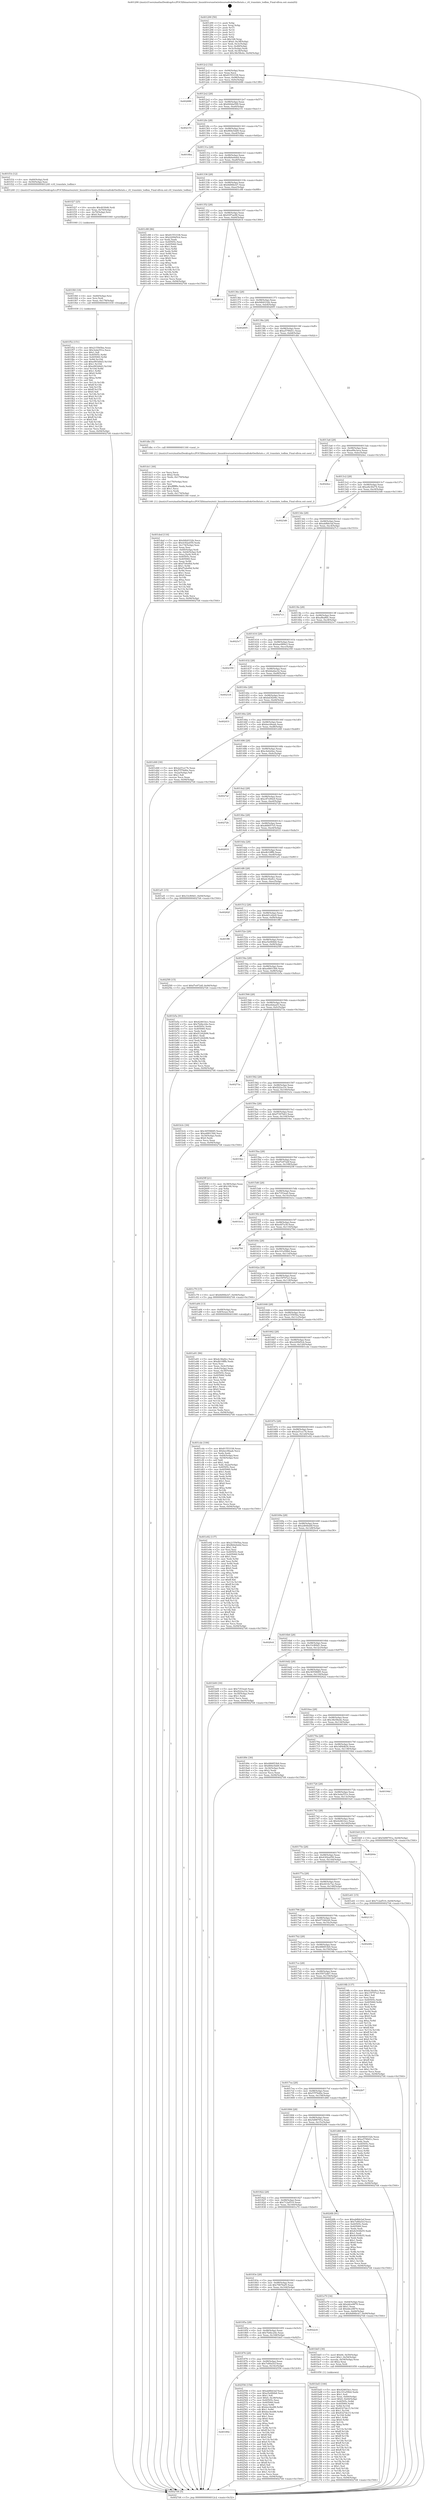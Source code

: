 digraph "0x401290" {
  label = "0x401290 (/mnt/c/Users/mathe/Desktop/tcc/POCII/binaries/extr_linuxdriversnetwirelessrealtekrtlwifistats.c_rtl_translate_todbm_Final-ollvm.out::main(0))"
  labelloc = "t"
  node[shape=record]

  Entry [label="",width=0.3,height=0.3,shape=circle,fillcolor=black,style=filled]
  "0x4012c2" [label="{
     0x4012c2 [32]\l
     | [instrs]\l
     &nbsp;&nbsp;0x4012c2 \<+6\>: mov -0x94(%rbp),%eax\l
     &nbsp;&nbsp;0x4012c8 \<+2\>: mov %eax,%ecx\l
     &nbsp;&nbsp;0x4012ca \<+6\>: sub $0x81553338,%ecx\l
     &nbsp;&nbsp;0x4012d0 \<+6\>: mov %eax,-0x98(%rbp)\l
     &nbsp;&nbsp;0x4012d6 \<+6\>: mov %ecx,-0x9c(%rbp)\l
     &nbsp;&nbsp;0x4012dc \<+6\>: je 0000000000402686 \<main+0x13f6\>\l
  }"]
  "0x402686" [label="{
     0x402686\l
  }", style=dashed]
  "0x4012e2" [label="{
     0x4012e2 [28]\l
     | [instrs]\l
     &nbsp;&nbsp;0x4012e2 \<+5\>: jmp 00000000004012e7 \<main+0x57\>\l
     &nbsp;&nbsp;0x4012e7 \<+6\>: mov -0x98(%rbp),%eax\l
     &nbsp;&nbsp;0x4012ed \<+5\>: sub $0x844da599,%eax\l
     &nbsp;&nbsp;0x4012f2 \<+6\>: mov %eax,-0xa0(%rbp)\l
     &nbsp;&nbsp;0x4012f8 \<+6\>: je 0000000000402151 \<main+0xec1\>\l
  }"]
  Exit [label="",width=0.3,height=0.3,shape=circle,fillcolor=black,style=filled,peripheries=2]
  "0x402151" [label="{
     0x402151\l
  }", style=dashed]
  "0x4012fe" [label="{
     0x4012fe [28]\l
     | [instrs]\l
     &nbsp;&nbsp;0x4012fe \<+5\>: jmp 0000000000401303 \<main+0x73\>\l
     &nbsp;&nbsp;0x401303 \<+6\>: mov -0x98(%rbp),%eax\l
     &nbsp;&nbsp;0x401309 \<+5\>: sub $0x884e5dd9,%eax\l
     &nbsp;&nbsp;0x40130e \<+6\>: mov %eax,-0xa4(%rbp)\l
     &nbsp;&nbsp;0x401314 \<+6\>: je 00000000004018ba \<main+0x62a\>\l
  }"]
  "0x401892" [label="{
     0x401892\l
  }", style=dashed]
  "0x4018ba" [label="{
     0x4018ba\l
  }", style=dashed]
  "0x40131a" [label="{
     0x40131a [28]\l
     | [instrs]\l
     &nbsp;&nbsp;0x40131a \<+5\>: jmp 000000000040131f \<main+0x8f\>\l
     &nbsp;&nbsp;0x40131f \<+6\>: mov -0x98(%rbp),%eax\l
     &nbsp;&nbsp;0x401325 \<+5\>: sub $0x8b0e0e6d,%eax\l
     &nbsp;&nbsp;0x40132a \<+6\>: mov %eax,-0xa8(%rbp)\l
     &nbsp;&nbsp;0x401330 \<+6\>: je 0000000000401f1b \<main+0xc8b\>\l
  }"]
  "0x402556" [label="{
     0x402556 [154]\l
     | [instrs]\l
     &nbsp;&nbsp;0x402556 \<+5\>: mov $0xab8bb3af,%eax\l
     &nbsp;&nbsp;0x40255b \<+5\>: mov $0xe5e084b6,%ecx\l
     &nbsp;&nbsp;0x402560 \<+2\>: mov $0x1,%dl\l
     &nbsp;&nbsp;0x402562 \<+7\>: movl $0x0,-0x38(%rbp)\l
     &nbsp;&nbsp;0x402569 \<+7\>: mov 0x40505c,%esi\l
     &nbsp;&nbsp;0x402570 \<+7\>: mov 0x405060,%edi\l
     &nbsp;&nbsp;0x402577 \<+3\>: mov %esi,%r8d\l
     &nbsp;&nbsp;0x40257a \<+7\>: sub $0xbec4ee88,%r8d\l
     &nbsp;&nbsp;0x402581 \<+4\>: sub $0x1,%r8d\l
     &nbsp;&nbsp;0x402585 \<+7\>: add $0xbec4ee88,%r8d\l
     &nbsp;&nbsp;0x40258c \<+4\>: imul %r8d,%esi\l
     &nbsp;&nbsp;0x402590 \<+3\>: and $0x1,%esi\l
     &nbsp;&nbsp;0x402593 \<+3\>: cmp $0x0,%esi\l
     &nbsp;&nbsp;0x402596 \<+4\>: sete %r9b\l
     &nbsp;&nbsp;0x40259a \<+3\>: cmp $0xa,%edi\l
     &nbsp;&nbsp;0x40259d \<+4\>: setl %r10b\l
     &nbsp;&nbsp;0x4025a1 \<+3\>: mov %r9b,%r11b\l
     &nbsp;&nbsp;0x4025a4 \<+4\>: xor $0xff,%r11b\l
     &nbsp;&nbsp;0x4025a8 \<+3\>: mov %r10b,%bl\l
     &nbsp;&nbsp;0x4025ab \<+3\>: xor $0xff,%bl\l
     &nbsp;&nbsp;0x4025ae \<+3\>: xor $0x0,%dl\l
     &nbsp;&nbsp;0x4025b1 \<+3\>: mov %r11b,%r14b\l
     &nbsp;&nbsp;0x4025b4 \<+4\>: and $0x0,%r14b\l
     &nbsp;&nbsp;0x4025b8 \<+3\>: and %dl,%r9b\l
     &nbsp;&nbsp;0x4025bb \<+3\>: mov %bl,%r15b\l
     &nbsp;&nbsp;0x4025be \<+4\>: and $0x0,%r15b\l
     &nbsp;&nbsp;0x4025c2 \<+3\>: and %dl,%r10b\l
     &nbsp;&nbsp;0x4025c5 \<+3\>: or %r9b,%r14b\l
     &nbsp;&nbsp;0x4025c8 \<+3\>: or %r10b,%r15b\l
     &nbsp;&nbsp;0x4025cb \<+3\>: xor %r15b,%r14b\l
     &nbsp;&nbsp;0x4025ce \<+3\>: or %bl,%r11b\l
     &nbsp;&nbsp;0x4025d1 \<+4\>: xor $0xff,%r11b\l
     &nbsp;&nbsp;0x4025d5 \<+3\>: or $0x0,%dl\l
     &nbsp;&nbsp;0x4025d8 \<+3\>: and %dl,%r11b\l
     &nbsp;&nbsp;0x4025db \<+3\>: or %r11b,%r14b\l
     &nbsp;&nbsp;0x4025de \<+4\>: test $0x1,%r14b\l
     &nbsp;&nbsp;0x4025e2 \<+3\>: cmovne %ecx,%eax\l
     &nbsp;&nbsp;0x4025e5 \<+6\>: mov %eax,-0x94(%rbp)\l
     &nbsp;&nbsp;0x4025eb \<+5\>: jmp 00000000004027d4 \<main+0x1544\>\l
  }"]
  "0x401f1b" [label="{
     0x401f1b [12]\l
     | [instrs]\l
     &nbsp;&nbsp;0x401f1b \<+4\>: mov -0x60(%rbp),%rdi\l
     &nbsp;&nbsp;0x401f1f \<+3\>: mov -0x50(%rbp),%esi\l
     &nbsp;&nbsp;0x401f22 \<+5\>: call 0000000000401240 \<rtl_translate_todbm\>\l
     | [calls]\l
     &nbsp;&nbsp;0x401240 \{1\} (/mnt/c/Users/mathe/Desktop/tcc/POCII/binaries/extr_linuxdriversnetwirelessrealtekrtlwifistats.c_rtl_translate_todbm_Final-ollvm.out::rtl_translate_todbm)\l
  }"]
  "0x401336" [label="{
     0x401336 [28]\l
     | [instrs]\l
     &nbsp;&nbsp;0x401336 \<+5\>: jmp 000000000040133b \<main+0xab\>\l
     &nbsp;&nbsp;0x40133b \<+6\>: mov -0x98(%rbp),%eax\l
     &nbsp;&nbsp;0x401341 \<+5\>: sub $0x8d06bcb7,%eax\l
     &nbsp;&nbsp;0x401346 \<+6\>: mov %eax,-0xac(%rbp)\l
     &nbsp;&nbsp;0x40134c \<+6\>: je 0000000000401c88 \<main+0x9f8\>\l
  }"]
  "0x401f52" [label="{
     0x401f52 [151]\l
     | [instrs]\l
     &nbsp;&nbsp;0x401f52 \<+5\>: mov $0x215565ba,%eax\l
     &nbsp;&nbsp;0x401f57 \<+5\>: mov $0x3eda551e,%ecx\l
     &nbsp;&nbsp;0x401f5c \<+2\>: mov $0x1,%dl\l
     &nbsp;&nbsp;0x401f5e \<+8\>: mov 0x40505c,%r8d\l
     &nbsp;&nbsp;0x401f66 \<+8\>: mov 0x405060,%r9d\l
     &nbsp;&nbsp;0x401f6e \<+3\>: mov %r8d,%r10d\l
     &nbsp;&nbsp;0x401f71 \<+7\>: add $0xe993d4d3,%r10d\l
     &nbsp;&nbsp;0x401f78 \<+4\>: sub $0x1,%r10d\l
     &nbsp;&nbsp;0x401f7c \<+7\>: sub $0xe993d4d3,%r10d\l
     &nbsp;&nbsp;0x401f83 \<+4\>: imul %r10d,%r8d\l
     &nbsp;&nbsp;0x401f87 \<+4\>: and $0x1,%r8d\l
     &nbsp;&nbsp;0x401f8b \<+4\>: cmp $0x0,%r8d\l
     &nbsp;&nbsp;0x401f8f \<+4\>: sete %r11b\l
     &nbsp;&nbsp;0x401f93 \<+4\>: cmp $0xa,%r9d\l
     &nbsp;&nbsp;0x401f97 \<+3\>: setl %bl\l
     &nbsp;&nbsp;0x401f9a \<+3\>: mov %r11b,%r14b\l
     &nbsp;&nbsp;0x401f9d \<+4\>: xor $0xff,%r14b\l
     &nbsp;&nbsp;0x401fa1 \<+3\>: mov %bl,%r15b\l
     &nbsp;&nbsp;0x401fa4 \<+4\>: xor $0xff,%r15b\l
     &nbsp;&nbsp;0x401fa8 \<+3\>: xor $0x0,%dl\l
     &nbsp;&nbsp;0x401fab \<+3\>: mov %r14b,%r12b\l
     &nbsp;&nbsp;0x401fae \<+4\>: and $0x0,%r12b\l
     &nbsp;&nbsp;0x401fb2 \<+3\>: and %dl,%r11b\l
     &nbsp;&nbsp;0x401fb5 \<+3\>: mov %r15b,%r13b\l
     &nbsp;&nbsp;0x401fb8 \<+4\>: and $0x0,%r13b\l
     &nbsp;&nbsp;0x401fbc \<+2\>: and %dl,%bl\l
     &nbsp;&nbsp;0x401fbe \<+3\>: or %r11b,%r12b\l
     &nbsp;&nbsp;0x401fc1 \<+3\>: or %bl,%r13b\l
     &nbsp;&nbsp;0x401fc4 \<+3\>: xor %r13b,%r12b\l
     &nbsp;&nbsp;0x401fc7 \<+3\>: or %r15b,%r14b\l
     &nbsp;&nbsp;0x401fca \<+4\>: xor $0xff,%r14b\l
     &nbsp;&nbsp;0x401fce \<+3\>: or $0x0,%dl\l
     &nbsp;&nbsp;0x401fd1 \<+3\>: and %dl,%r14b\l
     &nbsp;&nbsp;0x401fd4 \<+3\>: or %r14b,%r12b\l
     &nbsp;&nbsp;0x401fd7 \<+4\>: test $0x1,%r12b\l
     &nbsp;&nbsp;0x401fdb \<+3\>: cmovne %ecx,%eax\l
     &nbsp;&nbsp;0x401fde \<+6\>: mov %eax,-0x94(%rbp)\l
     &nbsp;&nbsp;0x401fe4 \<+5\>: jmp 00000000004027d4 \<main+0x1544\>\l
  }"]
  "0x401c88" [label="{
     0x401c88 [86]\l
     | [instrs]\l
     &nbsp;&nbsp;0x401c88 \<+5\>: mov $0x81553338,%eax\l
     &nbsp;&nbsp;0x401c8d \<+5\>: mov $0x2209d5cb,%ecx\l
     &nbsp;&nbsp;0x401c92 \<+2\>: xor %edx,%edx\l
     &nbsp;&nbsp;0x401c94 \<+7\>: mov 0x40505c,%esi\l
     &nbsp;&nbsp;0x401c9b \<+7\>: mov 0x405060,%edi\l
     &nbsp;&nbsp;0x401ca2 \<+3\>: sub $0x1,%edx\l
     &nbsp;&nbsp;0x401ca5 \<+3\>: mov %esi,%r8d\l
     &nbsp;&nbsp;0x401ca8 \<+3\>: add %edx,%r8d\l
     &nbsp;&nbsp;0x401cab \<+4\>: imul %r8d,%esi\l
     &nbsp;&nbsp;0x401caf \<+3\>: and $0x1,%esi\l
     &nbsp;&nbsp;0x401cb2 \<+3\>: cmp $0x0,%esi\l
     &nbsp;&nbsp;0x401cb5 \<+4\>: sete %r9b\l
     &nbsp;&nbsp;0x401cb9 \<+3\>: cmp $0xa,%edi\l
     &nbsp;&nbsp;0x401cbc \<+4\>: setl %r10b\l
     &nbsp;&nbsp;0x401cc0 \<+3\>: mov %r9b,%r11b\l
     &nbsp;&nbsp;0x401cc3 \<+3\>: and %r10b,%r11b\l
     &nbsp;&nbsp;0x401cc6 \<+3\>: xor %r10b,%r9b\l
     &nbsp;&nbsp;0x401cc9 \<+3\>: or %r9b,%r11b\l
     &nbsp;&nbsp;0x401ccc \<+4\>: test $0x1,%r11b\l
     &nbsp;&nbsp;0x401cd0 \<+3\>: cmovne %ecx,%eax\l
     &nbsp;&nbsp;0x401cd3 \<+6\>: mov %eax,-0x94(%rbp)\l
     &nbsp;&nbsp;0x401cd9 \<+5\>: jmp 00000000004027d4 \<main+0x1544\>\l
  }"]
  "0x401352" [label="{
     0x401352 [28]\l
     | [instrs]\l
     &nbsp;&nbsp;0x401352 \<+5\>: jmp 0000000000401357 \<main+0xc7\>\l
     &nbsp;&nbsp;0x401357 \<+6\>: mov -0x98(%rbp),%eax\l
     &nbsp;&nbsp;0x40135d \<+5\>: sub $0x93f7ae98,%eax\l
     &nbsp;&nbsp;0x401362 \<+6\>: mov %eax,-0xb0(%rbp)\l
     &nbsp;&nbsp;0x401368 \<+6\>: je 0000000000402614 \<main+0x1384\>\l
  }"]
  "0x401f40" [label="{
     0x401f40 [18]\l
     | [instrs]\l
     &nbsp;&nbsp;0x401f40 \<+4\>: mov -0x60(%rbp),%rsi\l
     &nbsp;&nbsp;0x401f44 \<+3\>: mov %rsi,%rdi\l
     &nbsp;&nbsp;0x401f47 \<+6\>: mov %eax,-0x178(%rbp)\l
     &nbsp;&nbsp;0x401f4d \<+5\>: call 0000000000401030 \<free@plt\>\l
     | [calls]\l
     &nbsp;&nbsp;0x401030 \{1\} (unknown)\l
  }"]
  "0x402614" [label="{
     0x402614\l
  }", style=dashed]
  "0x40136e" [label="{
     0x40136e [28]\l
     | [instrs]\l
     &nbsp;&nbsp;0x40136e \<+5\>: jmp 0000000000401373 \<main+0xe3\>\l
     &nbsp;&nbsp;0x401373 \<+6\>: mov -0x98(%rbp),%eax\l
     &nbsp;&nbsp;0x401379 \<+5\>: sub $0x94b9332b,%eax\l
     &nbsp;&nbsp;0x40137e \<+6\>: mov %eax,-0xb4(%rbp)\l
     &nbsp;&nbsp;0x401384 \<+6\>: je 0000000000402695 \<main+0x1405\>\l
  }"]
  "0x401f27" [label="{
     0x401f27 [25]\l
     | [instrs]\l
     &nbsp;&nbsp;0x401f27 \<+10\>: movabs $0x4030d6,%rdi\l
     &nbsp;&nbsp;0x401f31 \<+4\>: mov %rax,-0x70(%rbp)\l
     &nbsp;&nbsp;0x401f35 \<+4\>: mov -0x70(%rbp),%rsi\l
     &nbsp;&nbsp;0x401f39 \<+2\>: mov $0x0,%al\l
     &nbsp;&nbsp;0x401f3b \<+5\>: call 0000000000401040 \<printf@plt\>\l
     | [calls]\l
     &nbsp;&nbsp;0x401040 \{1\} (unknown)\l
  }"]
  "0x402695" [label="{
     0x402695\l
  }", style=dashed]
  "0x40138a" [label="{
     0x40138a [28]\l
     | [instrs]\l
     &nbsp;&nbsp;0x40138a \<+5\>: jmp 000000000040138f \<main+0xff\>\l
     &nbsp;&nbsp;0x40138f \<+6\>: mov -0x98(%rbp),%eax\l
     &nbsp;&nbsp;0x401395 \<+5\>: sub $0xa5790d1c,%eax\l
     &nbsp;&nbsp;0x40139a \<+6\>: mov %eax,-0xb8(%rbp)\l
     &nbsp;&nbsp;0x4013a0 \<+6\>: je 0000000000401dbc \<main+0xb2c\>\l
  }"]
  "0x401ded" [label="{
     0x401ded [116]\l
     | [instrs]\l
     &nbsp;&nbsp;0x401ded \<+5\>: mov $0x94b9332b,%ecx\l
     &nbsp;&nbsp;0x401df2 \<+5\>: mov $0x4302a059,%edx\l
     &nbsp;&nbsp;0x401df7 \<+6\>: mov -0x174(%rbp),%esi\l
     &nbsp;&nbsp;0x401dfd \<+3\>: imul %eax,%esi\l
     &nbsp;&nbsp;0x401e00 \<+4\>: mov -0x60(%rbp),%rdi\l
     &nbsp;&nbsp;0x401e04 \<+4\>: movslq -0x64(%rbp),%r8\l
     &nbsp;&nbsp;0x401e08 \<+4\>: mov %esi,(%rdi,%r8,4)\l
     &nbsp;&nbsp;0x401e0c \<+7\>: mov 0x40505c,%eax\l
     &nbsp;&nbsp;0x401e13 \<+7\>: mov 0x405060,%esi\l
     &nbsp;&nbsp;0x401e1a \<+3\>: mov %eax,%r9d\l
     &nbsp;&nbsp;0x401e1d \<+7\>: add $0xf7e6ef0d,%r9d\l
     &nbsp;&nbsp;0x401e24 \<+4\>: sub $0x1,%r9d\l
     &nbsp;&nbsp;0x401e28 \<+7\>: sub $0xf7e6ef0d,%r9d\l
     &nbsp;&nbsp;0x401e2f \<+4\>: imul %r9d,%eax\l
     &nbsp;&nbsp;0x401e33 \<+3\>: and $0x1,%eax\l
     &nbsp;&nbsp;0x401e36 \<+3\>: cmp $0x0,%eax\l
     &nbsp;&nbsp;0x401e39 \<+4\>: sete %r10b\l
     &nbsp;&nbsp;0x401e3d \<+3\>: cmp $0xa,%esi\l
     &nbsp;&nbsp;0x401e40 \<+4\>: setl %r11b\l
     &nbsp;&nbsp;0x401e44 \<+3\>: mov %r10b,%bl\l
     &nbsp;&nbsp;0x401e47 \<+3\>: and %r11b,%bl\l
     &nbsp;&nbsp;0x401e4a \<+3\>: xor %r11b,%r10b\l
     &nbsp;&nbsp;0x401e4d \<+3\>: or %r10b,%bl\l
     &nbsp;&nbsp;0x401e50 \<+3\>: test $0x1,%bl\l
     &nbsp;&nbsp;0x401e53 \<+3\>: cmovne %edx,%ecx\l
     &nbsp;&nbsp;0x401e56 \<+6\>: mov %ecx,-0x94(%rbp)\l
     &nbsp;&nbsp;0x401e5c \<+5\>: jmp 00000000004027d4 \<main+0x1544\>\l
  }"]
  "0x401dbc" [label="{
     0x401dbc [5]\l
     | [instrs]\l
     &nbsp;&nbsp;0x401dbc \<+5\>: call 0000000000401160 \<next_i\>\l
     | [calls]\l
     &nbsp;&nbsp;0x401160 \{1\} (/mnt/c/Users/mathe/Desktop/tcc/POCII/binaries/extr_linuxdriversnetwirelessrealtekrtlwifistats.c_rtl_translate_todbm_Final-ollvm.out::next_i)\l
  }"]
  "0x4013a6" [label="{
     0x4013a6 [28]\l
     | [instrs]\l
     &nbsp;&nbsp;0x4013a6 \<+5\>: jmp 00000000004013ab \<main+0x11b\>\l
     &nbsp;&nbsp;0x4013ab \<+6\>: mov -0x98(%rbp),%eax\l
     &nbsp;&nbsp;0x4013b1 \<+5\>: sub $0xa99e3eca,%eax\l
     &nbsp;&nbsp;0x4013b6 \<+6\>: mov %eax,-0xbc(%rbp)\l
     &nbsp;&nbsp;0x4013bc \<+6\>: je 00000000004024ec \<main+0x125c\>\l
  }"]
  "0x401dc1" [label="{
     0x401dc1 [44]\l
     | [instrs]\l
     &nbsp;&nbsp;0x401dc1 \<+2\>: xor %ecx,%ecx\l
     &nbsp;&nbsp;0x401dc3 \<+5\>: mov $0x2,%edx\l
     &nbsp;&nbsp;0x401dc8 \<+6\>: mov %edx,-0x170(%rbp)\l
     &nbsp;&nbsp;0x401dce \<+1\>: cltd\l
     &nbsp;&nbsp;0x401dcf \<+6\>: mov -0x170(%rbp),%esi\l
     &nbsp;&nbsp;0x401dd5 \<+2\>: idiv %esi\l
     &nbsp;&nbsp;0x401dd7 \<+6\>: imul $0xfffffffe,%edx,%edx\l
     &nbsp;&nbsp;0x401ddd \<+3\>: sub $0x1,%ecx\l
     &nbsp;&nbsp;0x401de0 \<+2\>: sub %ecx,%edx\l
     &nbsp;&nbsp;0x401de2 \<+6\>: mov %edx,-0x174(%rbp)\l
     &nbsp;&nbsp;0x401de8 \<+5\>: call 0000000000401160 \<next_i\>\l
     | [calls]\l
     &nbsp;&nbsp;0x401160 \{1\} (/mnt/c/Users/mathe/Desktop/tcc/POCII/binaries/extr_linuxdriversnetwirelessrealtekrtlwifistats.c_rtl_translate_todbm_Final-ollvm.out::next_i)\l
  }"]
  "0x4024ec" [label="{
     0x4024ec\l
  }", style=dashed]
  "0x4013c2" [label="{
     0x4013c2 [28]\l
     | [instrs]\l
     &nbsp;&nbsp;0x4013c2 \<+5\>: jmp 00000000004013c7 \<main+0x137\>\l
     &nbsp;&nbsp;0x4013c7 \<+6\>: mov -0x98(%rbp),%eax\l
     &nbsp;&nbsp;0x4013cd \<+5\>: sub $0xa9e36274,%eax\l
     &nbsp;&nbsp;0x4013d2 \<+6\>: mov %eax,-0xc0(%rbp)\l
     &nbsp;&nbsp;0x4013d8 \<+6\>: je 00000000004023d6 \<main+0x1146\>\l
  }"]
  "0x401bd3" [label="{
     0x401bd3 [166]\l
     | [instrs]\l
     &nbsp;&nbsp;0x401bd3 \<+5\>: mov $0x42461bcc,%ecx\l
     &nbsp;&nbsp;0x401bd8 \<+5\>: mov $0x101a59b4,%edx\l
     &nbsp;&nbsp;0x401bdd \<+3\>: mov $0x1,%sil\l
     &nbsp;&nbsp;0x401be0 \<+4\>: mov %rax,-0x60(%rbp)\l
     &nbsp;&nbsp;0x401be4 \<+7\>: movl $0x0,-0x64(%rbp)\l
     &nbsp;&nbsp;0x401beb \<+8\>: mov 0x40505c,%r8d\l
     &nbsp;&nbsp;0x401bf3 \<+8\>: mov 0x405060,%r9d\l
     &nbsp;&nbsp;0x401bfb \<+3\>: mov %r8d,%r10d\l
     &nbsp;&nbsp;0x401bfe \<+7\>: add $0x8327de15,%r10d\l
     &nbsp;&nbsp;0x401c05 \<+4\>: sub $0x1,%r10d\l
     &nbsp;&nbsp;0x401c09 \<+7\>: sub $0x8327de15,%r10d\l
     &nbsp;&nbsp;0x401c10 \<+4\>: imul %r10d,%r8d\l
     &nbsp;&nbsp;0x401c14 \<+4\>: and $0x1,%r8d\l
     &nbsp;&nbsp;0x401c18 \<+4\>: cmp $0x0,%r8d\l
     &nbsp;&nbsp;0x401c1c \<+4\>: sete %r11b\l
     &nbsp;&nbsp;0x401c20 \<+4\>: cmp $0xa,%r9d\l
     &nbsp;&nbsp;0x401c24 \<+3\>: setl %bl\l
     &nbsp;&nbsp;0x401c27 \<+3\>: mov %r11b,%r14b\l
     &nbsp;&nbsp;0x401c2a \<+4\>: xor $0xff,%r14b\l
     &nbsp;&nbsp;0x401c2e \<+3\>: mov %bl,%r15b\l
     &nbsp;&nbsp;0x401c31 \<+4\>: xor $0xff,%r15b\l
     &nbsp;&nbsp;0x401c35 \<+4\>: xor $0x1,%sil\l
     &nbsp;&nbsp;0x401c39 \<+3\>: mov %r14b,%r12b\l
     &nbsp;&nbsp;0x401c3c \<+4\>: and $0xff,%r12b\l
     &nbsp;&nbsp;0x401c40 \<+3\>: and %sil,%r11b\l
     &nbsp;&nbsp;0x401c43 \<+3\>: mov %r15b,%r13b\l
     &nbsp;&nbsp;0x401c46 \<+4\>: and $0xff,%r13b\l
     &nbsp;&nbsp;0x401c4a \<+3\>: and %sil,%bl\l
     &nbsp;&nbsp;0x401c4d \<+3\>: or %r11b,%r12b\l
     &nbsp;&nbsp;0x401c50 \<+3\>: or %bl,%r13b\l
     &nbsp;&nbsp;0x401c53 \<+3\>: xor %r13b,%r12b\l
     &nbsp;&nbsp;0x401c56 \<+3\>: or %r15b,%r14b\l
     &nbsp;&nbsp;0x401c59 \<+4\>: xor $0xff,%r14b\l
     &nbsp;&nbsp;0x401c5d \<+4\>: or $0x1,%sil\l
     &nbsp;&nbsp;0x401c61 \<+3\>: and %sil,%r14b\l
     &nbsp;&nbsp;0x401c64 \<+3\>: or %r14b,%r12b\l
     &nbsp;&nbsp;0x401c67 \<+4\>: test $0x1,%r12b\l
     &nbsp;&nbsp;0x401c6b \<+3\>: cmovne %edx,%ecx\l
     &nbsp;&nbsp;0x401c6e \<+6\>: mov %ecx,-0x94(%rbp)\l
     &nbsp;&nbsp;0x401c74 \<+5\>: jmp 00000000004027d4 \<main+0x1544\>\l
  }"]
  "0x4023d6" [label="{
     0x4023d6\l
  }", style=dashed]
  "0x4013de" [label="{
     0x4013de [28]\l
     | [instrs]\l
     &nbsp;&nbsp;0x4013de \<+5\>: jmp 00000000004013e3 \<main+0x153\>\l
     &nbsp;&nbsp;0x4013e3 \<+6\>: mov -0x98(%rbp),%eax\l
     &nbsp;&nbsp;0x4013e9 \<+5\>: sub $0xab8bb3af,%eax\l
     &nbsp;&nbsp;0x4013ee \<+6\>: mov %eax,-0xc4(%rbp)\l
     &nbsp;&nbsp;0x4013f4 \<+6\>: je 00000000004027c3 \<main+0x1533\>\l
  }"]
  "0x401876" [label="{
     0x401876 [28]\l
     | [instrs]\l
     &nbsp;&nbsp;0x401876 \<+5\>: jmp 000000000040187b \<main+0x5eb\>\l
     &nbsp;&nbsp;0x40187b \<+6\>: mov -0x98(%rbp),%eax\l
     &nbsp;&nbsp;0x401881 \<+5\>: sub $0x7e80a5cf,%eax\l
     &nbsp;&nbsp;0x401886 \<+6\>: mov %eax,-0x16c(%rbp)\l
     &nbsp;&nbsp;0x40188c \<+6\>: je 0000000000402556 \<main+0x12c6\>\l
  }"]
  "0x4027c3" [label="{
     0x4027c3\l
  }", style=dashed]
  "0x4013fa" [label="{
     0x4013fa [28]\l
     | [instrs]\l
     &nbsp;&nbsp;0x4013fa \<+5\>: jmp 00000000004013ff \<main+0x16f\>\l
     &nbsp;&nbsp;0x4013ff \<+6\>: mov -0x98(%rbp),%eax\l
     &nbsp;&nbsp;0x401405 \<+5\>: sub $0xaf6af6fc,%eax\l
     &nbsp;&nbsp;0x40140a \<+6\>: mov %eax,-0xc8(%rbp)\l
     &nbsp;&nbsp;0x401410 \<+6\>: je 00000000004023c7 \<main+0x1137\>\l
  }"]
  "0x401bb5" [label="{
     0x401bb5 [30]\l
     | [instrs]\l
     &nbsp;&nbsp;0x401bb5 \<+7\>: movl $0x64,-0x50(%rbp)\l
     &nbsp;&nbsp;0x401bbc \<+7\>: movl $0x1,-0x54(%rbp)\l
     &nbsp;&nbsp;0x401bc3 \<+4\>: movslq -0x54(%rbp),%rax\l
     &nbsp;&nbsp;0x401bc7 \<+4\>: shl $0x2,%rax\l
     &nbsp;&nbsp;0x401bcb \<+3\>: mov %rax,%rdi\l
     &nbsp;&nbsp;0x401bce \<+5\>: call 0000000000401050 \<malloc@plt\>\l
     | [calls]\l
     &nbsp;&nbsp;0x401050 \{1\} (unknown)\l
  }"]
  "0x4023c7" [label="{
     0x4023c7\l
  }", style=dashed]
  "0x401416" [label="{
     0x401416 [28]\l
     | [instrs]\l
     &nbsp;&nbsp;0x401416 \<+5\>: jmp 000000000040141b \<main+0x18b\>\l
     &nbsp;&nbsp;0x40141b \<+6\>: mov -0x98(%rbp),%eax\l
     &nbsp;&nbsp;0x401421 \<+5\>: sub $0xbae989e3,%eax\l
     &nbsp;&nbsp;0x401426 \<+6\>: mov %eax,-0xcc(%rbp)\l
     &nbsp;&nbsp;0x40142c \<+6\>: je 0000000000402359 \<main+0x10c9\>\l
  }"]
  "0x40185a" [label="{
     0x40185a [28]\l
     | [instrs]\l
     &nbsp;&nbsp;0x40185a \<+5\>: jmp 000000000040185f \<main+0x5cf\>\l
     &nbsp;&nbsp;0x40185f \<+6\>: mov -0x98(%rbp),%eax\l
     &nbsp;&nbsp;0x401865 \<+5\>: sub $0x7b4bc24e,%eax\l
     &nbsp;&nbsp;0x40186a \<+6\>: mov %eax,-0x168(%rbp)\l
     &nbsp;&nbsp;0x401870 \<+6\>: je 0000000000401bb5 \<main+0x925\>\l
  }"]
  "0x402359" [label="{
     0x402359\l
  }", style=dashed]
  "0x401432" [label="{
     0x401432 [28]\l
     | [instrs]\l
     &nbsp;&nbsp;0x401432 \<+5\>: jmp 0000000000401437 \<main+0x1a7\>\l
     &nbsp;&nbsp;0x401437 \<+6\>: mov -0x98(%rbp),%eax\l
     &nbsp;&nbsp;0x40143d \<+5\>: sub $0xbbafae32,%eax\l
     &nbsp;&nbsp;0x401442 \<+6\>: mov %eax,-0xd0(%rbp)\l
     &nbsp;&nbsp;0x401448 \<+6\>: je 00000000004021e4 \<main+0xf54\>\l
  }"]
  "0x4022c6" [label="{
     0x4022c6\l
  }", style=dashed]
  "0x4021e4" [label="{
     0x4021e4\l
  }", style=dashed]
  "0x40144e" [label="{
     0x40144e [28]\l
     | [instrs]\l
     &nbsp;&nbsp;0x40144e \<+5\>: jmp 0000000000401453 \<main+0x1c3\>\l
     &nbsp;&nbsp;0x401453 \<+6\>: mov -0x98(%rbp),%eax\l
     &nbsp;&nbsp;0x401459 \<+5\>: sub $0xbd3f294c,%eax\l
     &nbsp;&nbsp;0x40145e \<+6\>: mov %eax,-0xd4(%rbp)\l
     &nbsp;&nbsp;0x401464 \<+6\>: je 0000000000402431 \<main+0x11a1\>\l
  }"]
  "0x40183e" [label="{
     0x40183e [28]\l
     | [instrs]\l
     &nbsp;&nbsp;0x40183e \<+5\>: jmp 0000000000401843 \<main+0x5b3\>\l
     &nbsp;&nbsp;0x401843 \<+6\>: mov -0x98(%rbp),%eax\l
     &nbsp;&nbsp;0x401849 \<+5\>: sub $0x79676af5,%eax\l
     &nbsp;&nbsp;0x40184e \<+6\>: mov %eax,-0x164(%rbp)\l
     &nbsp;&nbsp;0x401854 \<+6\>: je 00000000004022c6 \<main+0x1036\>\l
  }"]
  "0x402431" [label="{
     0x402431\l
  }", style=dashed]
  "0x40146a" [label="{
     0x40146a [28]\l
     | [instrs]\l
     &nbsp;&nbsp;0x40146a \<+5\>: jmp 000000000040146f \<main+0x1df\>\l
     &nbsp;&nbsp;0x40146f \<+6\>: mov -0x98(%rbp),%eax\l
     &nbsp;&nbsp;0x401475 \<+5\>: sub $0xbec06aab,%eax\l
     &nbsp;&nbsp;0x40147a \<+6\>: mov %eax,-0xd8(%rbp)\l
     &nbsp;&nbsp;0x401480 \<+6\>: je 0000000000401d48 \<main+0xab8\>\l
  }"]
  "0x401e70" [label="{
     0x401e70 [34]\l
     | [instrs]\l
     &nbsp;&nbsp;0x401e70 \<+3\>: mov -0x64(%rbp),%eax\l
     &nbsp;&nbsp;0x401e73 \<+5\>: add $0xddce9870,%eax\l
     &nbsp;&nbsp;0x401e78 \<+3\>: add $0x1,%eax\l
     &nbsp;&nbsp;0x401e7b \<+5\>: sub $0xddce9870,%eax\l
     &nbsp;&nbsp;0x401e80 \<+3\>: mov %eax,-0x64(%rbp)\l
     &nbsp;&nbsp;0x401e83 \<+10\>: movl $0x8d06bcb7,-0x94(%rbp)\l
     &nbsp;&nbsp;0x401e8d \<+5\>: jmp 00000000004027d4 \<main+0x1544\>\l
  }"]
  "0x401d48" [label="{
     0x401d48 [30]\l
     | [instrs]\l
     &nbsp;&nbsp;0x401d48 \<+5\>: mov $0x2a51a17b,%eax\l
     &nbsp;&nbsp;0x401d4d \<+5\>: mov $0x57f76d0e,%ecx\l
     &nbsp;&nbsp;0x401d52 \<+3\>: mov -0x2a(%rbp),%dl\l
     &nbsp;&nbsp;0x401d55 \<+3\>: test $0x1,%dl\l
     &nbsp;&nbsp;0x401d58 \<+3\>: cmovne %ecx,%eax\l
     &nbsp;&nbsp;0x401d5b \<+6\>: mov %eax,-0x94(%rbp)\l
     &nbsp;&nbsp;0x401d61 \<+5\>: jmp 00000000004027d4 \<main+0x1544\>\l
  }"]
  "0x401486" [label="{
     0x401486 [28]\l
     | [instrs]\l
     &nbsp;&nbsp;0x401486 \<+5\>: jmp 000000000040148b \<main+0x1fb\>\l
     &nbsp;&nbsp;0x40148b \<+6\>: mov -0x98(%rbp),%eax\l
     &nbsp;&nbsp;0x401491 \<+5\>: sub $0xc4eb24ac,%eax\l
     &nbsp;&nbsp;0x401496 \<+6\>: mov %eax,-0xdc(%rbp)\l
     &nbsp;&nbsp;0x40149c \<+6\>: je 00000000004027af \<main+0x151f\>\l
  }"]
  "0x401822" [label="{
     0x401822 [28]\l
     | [instrs]\l
     &nbsp;&nbsp;0x401822 \<+5\>: jmp 0000000000401827 \<main+0x597\>\l
     &nbsp;&nbsp;0x401827 \<+6\>: mov -0x98(%rbp),%eax\l
     &nbsp;&nbsp;0x40182d \<+5\>: sub $0x712af510,%eax\l
     &nbsp;&nbsp;0x401832 \<+6\>: mov %eax,-0x160(%rbp)\l
     &nbsp;&nbsp;0x401838 \<+6\>: je 0000000000401e70 \<main+0xbe0\>\l
  }"]
  "0x4027af" [label="{
     0x4027af\l
  }", style=dashed]
  "0x4014a2" [label="{
     0x4014a2 [28]\l
     | [instrs]\l
     &nbsp;&nbsp;0x4014a2 \<+5\>: jmp 00000000004014a7 \<main+0x217\>\l
     &nbsp;&nbsp;0x4014a7 \<+6\>: mov -0x98(%rbp),%eax\l
     &nbsp;&nbsp;0x4014ad \<+5\>: sub $0xc87e90e9,%eax\l
     &nbsp;&nbsp;0x4014b2 \<+6\>: mov %eax,-0xe0(%rbp)\l
     &nbsp;&nbsp;0x4014b8 \<+6\>: je 000000000040272b \<main+0x149b\>\l
  }"]
  "0x4024fb" [label="{
     0x4024fb [91]\l
     | [instrs]\l
     &nbsp;&nbsp;0x4024fb \<+5\>: mov $0xab8bb3af,%eax\l
     &nbsp;&nbsp;0x402500 \<+5\>: mov $0x7e80a5cf,%ecx\l
     &nbsp;&nbsp;0x402505 \<+7\>: mov 0x40505c,%edx\l
     &nbsp;&nbsp;0x40250c \<+7\>: mov 0x405060,%esi\l
     &nbsp;&nbsp;0x402513 \<+2\>: mov %edx,%edi\l
     &nbsp;&nbsp;0x402515 \<+6\>: add $0x8c930b55,%edi\l
     &nbsp;&nbsp;0x40251b \<+3\>: sub $0x1,%edi\l
     &nbsp;&nbsp;0x40251e \<+6\>: sub $0x8c930b55,%edi\l
     &nbsp;&nbsp;0x402524 \<+3\>: imul %edi,%edx\l
     &nbsp;&nbsp;0x402527 \<+3\>: and $0x1,%edx\l
     &nbsp;&nbsp;0x40252a \<+3\>: cmp $0x0,%edx\l
     &nbsp;&nbsp;0x40252d \<+4\>: sete %r8b\l
     &nbsp;&nbsp;0x402531 \<+3\>: cmp $0xa,%esi\l
     &nbsp;&nbsp;0x402534 \<+4\>: setl %r9b\l
     &nbsp;&nbsp;0x402538 \<+3\>: mov %r8b,%r10b\l
     &nbsp;&nbsp;0x40253b \<+3\>: and %r9b,%r10b\l
     &nbsp;&nbsp;0x40253e \<+3\>: xor %r9b,%r8b\l
     &nbsp;&nbsp;0x402541 \<+3\>: or %r8b,%r10b\l
     &nbsp;&nbsp;0x402544 \<+4\>: test $0x1,%r10b\l
     &nbsp;&nbsp;0x402548 \<+3\>: cmovne %ecx,%eax\l
     &nbsp;&nbsp;0x40254b \<+6\>: mov %eax,-0x94(%rbp)\l
     &nbsp;&nbsp;0x402551 \<+5\>: jmp 00000000004027d4 \<main+0x1544\>\l
  }"]
  "0x40272b" [label="{
     0x40272b\l
  }", style=dashed]
  "0x4014be" [label="{
     0x4014be [28]\l
     | [instrs]\l
     &nbsp;&nbsp;0x4014be \<+5\>: jmp 00000000004014c3 \<main+0x233\>\l
     &nbsp;&nbsp;0x4014c3 \<+6\>: mov -0x98(%rbp),%eax\l
     &nbsp;&nbsp;0x4014c9 \<+5\>: sub $0xd68057e5,%eax\l
     &nbsp;&nbsp;0x4014ce \<+6\>: mov %eax,-0xe4(%rbp)\l
     &nbsp;&nbsp;0x4014d4 \<+6\>: je 0000000000402033 \<main+0xda3\>\l
  }"]
  "0x401806" [label="{
     0x401806 [28]\l
     | [instrs]\l
     &nbsp;&nbsp;0x401806 \<+5\>: jmp 000000000040180b \<main+0x57b\>\l
     &nbsp;&nbsp;0x40180b \<+6\>: mov -0x98(%rbp),%eax\l
     &nbsp;&nbsp;0x401811 \<+5\>: sub $0x5d98791a,%eax\l
     &nbsp;&nbsp;0x401816 \<+6\>: mov %eax,-0x15c(%rbp)\l
     &nbsp;&nbsp;0x40181c \<+6\>: je 00000000004024fb \<main+0x126b\>\l
  }"]
  "0x402033" [label="{
     0x402033\l
  }", style=dashed]
  "0x4014da" [label="{
     0x4014da [28]\l
     | [instrs]\l
     &nbsp;&nbsp;0x4014da \<+5\>: jmp 00000000004014df \<main+0x24f\>\l
     &nbsp;&nbsp;0x4014df \<+6\>: mov -0x98(%rbp),%eax\l
     &nbsp;&nbsp;0x4014e5 \<+5\>: sub $0xdb10fffb,%eax\l
     &nbsp;&nbsp;0x4014ea \<+6\>: mov %eax,-0xe8(%rbp)\l
     &nbsp;&nbsp;0x4014f0 \<+6\>: je 0000000000401af1 \<main+0x861\>\l
  }"]
  "0x401d66" [label="{
     0x401d66 [86]\l
     | [instrs]\l
     &nbsp;&nbsp;0x401d66 \<+5\>: mov $0x94b9332b,%eax\l
     &nbsp;&nbsp;0x401d6b \<+5\>: mov $0xa5790d1c,%ecx\l
     &nbsp;&nbsp;0x401d70 \<+2\>: xor %edx,%edx\l
     &nbsp;&nbsp;0x401d72 \<+7\>: mov 0x40505c,%esi\l
     &nbsp;&nbsp;0x401d79 \<+7\>: mov 0x405060,%edi\l
     &nbsp;&nbsp;0x401d80 \<+3\>: sub $0x1,%edx\l
     &nbsp;&nbsp;0x401d83 \<+3\>: mov %esi,%r8d\l
     &nbsp;&nbsp;0x401d86 \<+3\>: add %edx,%r8d\l
     &nbsp;&nbsp;0x401d89 \<+4\>: imul %r8d,%esi\l
     &nbsp;&nbsp;0x401d8d \<+3\>: and $0x1,%esi\l
     &nbsp;&nbsp;0x401d90 \<+3\>: cmp $0x0,%esi\l
     &nbsp;&nbsp;0x401d93 \<+4\>: sete %r9b\l
     &nbsp;&nbsp;0x401d97 \<+3\>: cmp $0xa,%edi\l
     &nbsp;&nbsp;0x401d9a \<+4\>: setl %r10b\l
     &nbsp;&nbsp;0x401d9e \<+3\>: mov %r9b,%r11b\l
     &nbsp;&nbsp;0x401da1 \<+3\>: and %r10b,%r11b\l
     &nbsp;&nbsp;0x401da4 \<+3\>: xor %r10b,%r9b\l
     &nbsp;&nbsp;0x401da7 \<+3\>: or %r9b,%r11b\l
     &nbsp;&nbsp;0x401daa \<+4\>: test $0x1,%r11b\l
     &nbsp;&nbsp;0x401dae \<+3\>: cmovne %ecx,%eax\l
     &nbsp;&nbsp;0x401db1 \<+6\>: mov %eax,-0x94(%rbp)\l
     &nbsp;&nbsp;0x401db7 \<+5\>: jmp 00000000004027d4 \<main+0x1544\>\l
  }"]
  "0x401af1" [label="{
     0x401af1 [15]\l
     | [instrs]\l
     &nbsp;&nbsp;0x401af1 \<+10\>: movl $0x33cf69d1,-0x94(%rbp)\l
     &nbsp;&nbsp;0x401afb \<+5\>: jmp 00000000004027d4 \<main+0x1544\>\l
  }"]
  "0x4014f6" [label="{
     0x4014f6 [28]\l
     | [instrs]\l
     &nbsp;&nbsp;0x4014f6 \<+5\>: jmp 00000000004014fb \<main+0x26b\>\l
     &nbsp;&nbsp;0x4014fb \<+6\>: mov -0x98(%rbp),%eax\l
     &nbsp;&nbsp;0x401501 \<+5\>: sub $0xdc36a9cc,%eax\l
     &nbsp;&nbsp;0x401506 \<+6\>: mov %eax,-0xec(%rbp)\l
     &nbsp;&nbsp;0x40150c \<+6\>: je 000000000040262f \<main+0x139f\>\l
  }"]
  "0x4017ea" [label="{
     0x4017ea [28]\l
     | [instrs]\l
     &nbsp;&nbsp;0x4017ea \<+5\>: jmp 00000000004017ef \<main+0x55f\>\l
     &nbsp;&nbsp;0x4017ef \<+6\>: mov -0x98(%rbp),%eax\l
     &nbsp;&nbsp;0x4017f5 \<+5\>: sub $0x57f76d0e,%eax\l
     &nbsp;&nbsp;0x4017fa \<+6\>: mov %eax,-0x158(%rbp)\l
     &nbsp;&nbsp;0x401800 \<+6\>: je 0000000000401d66 \<main+0xad6\>\l
  }"]
  "0x40262f" [label="{
     0x40262f\l
  }", style=dashed]
  "0x401512" [label="{
     0x401512 [28]\l
     | [instrs]\l
     &nbsp;&nbsp;0x401512 \<+5\>: jmp 0000000000401517 \<main+0x287\>\l
     &nbsp;&nbsp;0x401517 \<+6\>: mov -0x98(%rbp),%eax\l
     &nbsp;&nbsp;0x40151d \<+5\>: sub $0xdd1cd2e9,%eax\l
     &nbsp;&nbsp;0x401522 \<+6\>: mov %eax,-0xf0(%rbp)\l
     &nbsp;&nbsp;0x401528 \<+6\>: je 0000000000401ff8 \<main+0xd68\>\l
  }"]
  "0x4022b7" [label="{
     0x4022b7\l
  }", style=dashed]
  "0x401ff8" [label="{
     0x401ff8\l
  }", style=dashed]
  "0x40152e" [label="{
     0x40152e [28]\l
     | [instrs]\l
     &nbsp;&nbsp;0x40152e \<+5\>: jmp 0000000000401533 \<main+0x2a3\>\l
     &nbsp;&nbsp;0x401533 \<+6\>: mov -0x98(%rbp),%eax\l
     &nbsp;&nbsp;0x401539 \<+5\>: sub $0xe5e084b6,%eax\l
     &nbsp;&nbsp;0x40153e \<+6\>: mov %eax,-0xf4(%rbp)\l
     &nbsp;&nbsp;0x401544 \<+6\>: je 00000000004025f0 \<main+0x1360\>\l
  }"]
  "0x401a91" [label="{
     0x401a91 [96]\l
     | [instrs]\l
     &nbsp;&nbsp;0x401a91 \<+5\>: mov $0xdc36a9cc,%ecx\l
     &nbsp;&nbsp;0x401a96 \<+5\>: mov $0xdb10fffb,%edx\l
     &nbsp;&nbsp;0x401a9b \<+2\>: xor %esi,%esi\l
     &nbsp;&nbsp;0x401a9d \<+3\>: mov %eax,-0x4c(%rbp)\l
     &nbsp;&nbsp;0x401aa0 \<+3\>: mov -0x4c(%rbp),%eax\l
     &nbsp;&nbsp;0x401aa3 \<+3\>: mov %eax,-0x30(%rbp)\l
     &nbsp;&nbsp;0x401aa6 \<+7\>: mov 0x40505c,%eax\l
     &nbsp;&nbsp;0x401aad \<+8\>: mov 0x405060,%r8d\l
     &nbsp;&nbsp;0x401ab5 \<+3\>: sub $0x1,%esi\l
     &nbsp;&nbsp;0x401ab8 \<+3\>: mov %eax,%r9d\l
     &nbsp;&nbsp;0x401abb \<+3\>: add %esi,%r9d\l
     &nbsp;&nbsp;0x401abe \<+4\>: imul %r9d,%eax\l
     &nbsp;&nbsp;0x401ac2 \<+3\>: and $0x1,%eax\l
     &nbsp;&nbsp;0x401ac5 \<+3\>: cmp $0x0,%eax\l
     &nbsp;&nbsp;0x401ac8 \<+4\>: sete %r10b\l
     &nbsp;&nbsp;0x401acc \<+4\>: cmp $0xa,%r8d\l
     &nbsp;&nbsp;0x401ad0 \<+4\>: setl %r11b\l
     &nbsp;&nbsp;0x401ad4 \<+3\>: mov %r10b,%bl\l
     &nbsp;&nbsp;0x401ad7 \<+3\>: and %r11b,%bl\l
     &nbsp;&nbsp;0x401ada \<+3\>: xor %r11b,%r10b\l
     &nbsp;&nbsp;0x401add \<+3\>: or %r10b,%bl\l
     &nbsp;&nbsp;0x401ae0 \<+3\>: test $0x1,%bl\l
     &nbsp;&nbsp;0x401ae3 \<+3\>: cmovne %edx,%ecx\l
     &nbsp;&nbsp;0x401ae6 \<+6\>: mov %ecx,-0x94(%rbp)\l
     &nbsp;&nbsp;0x401aec \<+5\>: jmp 00000000004027d4 \<main+0x1544\>\l
  }"]
  "0x4025f0" [label="{
     0x4025f0 [15]\l
     | [instrs]\l
     &nbsp;&nbsp;0x4025f0 \<+10\>: movl $0xf7e972df,-0x94(%rbp)\l
     &nbsp;&nbsp;0x4025fa \<+5\>: jmp 00000000004027d4 \<main+0x1544\>\l
  }"]
  "0x40154a" [label="{
     0x40154a [28]\l
     | [instrs]\l
     &nbsp;&nbsp;0x40154a \<+5\>: jmp 000000000040154f \<main+0x2bf\>\l
     &nbsp;&nbsp;0x40154f \<+6\>: mov -0x98(%rbp),%eax\l
     &nbsp;&nbsp;0x401555 \<+5\>: sub $0xe6801584,%eax\l
     &nbsp;&nbsp;0x40155a \<+6\>: mov %eax,-0xf8(%rbp)\l
     &nbsp;&nbsp;0x401560 \<+6\>: je 0000000000401b5a \<main+0x8ca\>\l
  }"]
  "0x4017ce" [label="{
     0x4017ce [28]\l
     | [instrs]\l
     &nbsp;&nbsp;0x4017ce \<+5\>: jmp 00000000004017d3 \<main+0x543\>\l
     &nbsp;&nbsp;0x4017d3 \<+6\>: mov -0x98(%rbp),%eax\l
     &nbsp;&nbsp;0x4017d9 \<+5\>: sub $0x55072db7,%eax\l
     &nbsp;&nbsp;0x4017de \<+6\>: mov %eax,-0x154(%rbp)\l
     &nbsp;&nbsp;0x4017e4 \<+6\>: je 00000000004022b7 \<main+0x1027\>\l
  }"]
  "0x401b5a" [label="{
     0x401b5a [91]\l
     | [instrs]\l
     &nbsp;&nbsp;0x401b5a \<+5\>: mov $0x42461bcc,%eax\l
     &nbsp;&nbsp;0x401b5f \<+5\>: mov $0x7b4bc24e,%ecx\l
     &nbsp;&nbsp;0x401b64 \<+7\>: mov 0x40505c,%edx\l
     &nbsp;&nbsp;0x401b6b \<+7\>: mov 0x405060,%esi\l
     &nbsp;&nbsp;0x401b72 \<+2\>: mov %edx,%edi\l
     &nbsp;&nbsp;0x401b74 \<+6\>: add $0x91242b96,%edi\l
     &nbsp;&nbsp;0x401b7a \<+3\>: sub $0x1,%edi\l
     &nbsp;&nbsp;0x401b7d \<+6\>: sub $0x91242b96,%edi\l
     &nbsp;&nbsp;0x401b83 \<+3\>: imul %edi,%edx\l
     &nbsp;&nbsp;0x401b86 \<+3\>: and $0x1,%edx\l
     &nbsp;&nbsp;0x401b89 \<+3\>: cmp $0x0,%edx\l
     &nbsp;&nbsp;0x401b8c \<+4\>: sete %r8b\l
     &nbsp;&nbsp;0x401b90 \<+3\>: cmp $0xa,%esi\l
     &nbsp;&nbsp;0x401b93 \<+4\>: setl %r9b\l
     &nbsp;&nbsp;0x401b97 \<+3\>: mov %r8b,%r10b\l
     &nbsp;&nbsp;0x401b9a \<+3\>: and %r9b,%r10b\l
     &nbsp;&nbsp;0x401b9d \<+3\>: xor %r9b,%r8b\l
     &nbsp;&nbsp;0x401ba0 \<+3\>: or %r8b,%r10b\l
     &nbsp;&nbsp;0x401ba3 \<+4\>: test $0x1,%r10b\l
     &nbsp;&nbsp;0x401ba7 \<+3\>: cmovne %ecx,%eax\l
     &nbsp;&nbsp;0x401baa \<+6\>: mov %eax,-0x94(%rbp)\l
     &nbsp;&nbsp;0x401bb0 \<+5\>: jmp 00000000004027d4 \<main+0x1544\>\l
  }"]
  "0x401566" [label="{
     0x401566 [28]\l
     | [instrs]\l
     &nbsp;&nbsp;0x401566 \<+5\>: jmp 000000000040156b \<main+0x2db\>\l
     &nbsp;&nbsp;0x40156b \<+6\>: mov -0x98(%rbp),%eax\l
     &nbsp;&nbsp;0x401571 \<+5\>: sub $0xefebaef3,%eax\l
     &nbsp;&nbsp;0x401576 \<+6\>: mov %eax,-0xfc(%rbp)\l
     &nbsp;&nbsp;0x40157c \<+6\>: je 000000000040273a \<main+0x14aa\>\l
  }"]
  "0x4019fb" [label="{
     0x4019fb [137]\l
     | [instrs]\l
     &nbsp;&nbsp;0x4019fb \<+5\>: mov $0xdc36a9cc,%eax\l
     &nbsp;&nbsp;0x401a00 \<+5\>: mov $0x15f797a3,%ecx\l
     &nbsp;&nbsp;0x401a05 \<+2\>: mov $0x1,%dl\l
     &nbsp;&nbsp;0x401a07 \<+2\>: xor %esi,%esi\l
     &nbsp;&nbsp;0x401a09 \<+7\>: mov 0x40505c,%edi\l
     &nbsp;&nbsp;0x401a10 \<+8\>: mov 0x405060,%r8d\l
     &nbsp;&nbsp;0x401a18 \<+3\>: sub $0x1,%esi\l
     &nbsp;&nbsp;0x401a1b \<+3\>: mov %edi,%r9d\l
     &nbsp;&nbsp;0x401a1e \<+3\>: add %esi,%r9d\l
     &nbsp;&nbsp;0x401a21 \<+4\>: imul %r9d,%edi\l
     &nbsp;&nbsp;0x401a25 \<+3\>: and $0x1,%edi\l
     &nbsp;&nbsp;0x401a28 \<+3\>: cmp $0x0,%edi\l
     &nbsp;&nbsp;0x401a2b \<+4\>: sete %r10b\l
     &nbsp;&nbsp;0x401a2f \<+4\>: cmp $0xa,%r8d\l
     &nbsp;&nbsp;0x401a33 \<+4\>: setl %r11b\l
     &nbsp;&nbsp;0x401a37 \<+3\>: mov %r10b,%bl\l
     &nbsp;&nbsp;0x401a3a \<+3\>: xor $0xff,%bl\l
     &nbsp;&nbsp;0x401a3d \<+3\>: mov %r11b,%r14b\l
     &nbsp;&nbsp;0x401a40 \<+4\>: xor $0xff,%r14b\l
     &nbsp;&nbsp;0x401a44 \<+3\>: xor $0x0,%dl\l
     &nbsp;&nbsp;0x401a47 \<+3\>: mov %bl,%r15b\l
     &nbsp;&nbsp;0x401a4a \<+4\>: and $0x0,%r15b\l
     &nbsp;&nbsp;0x401a4e \<+3\>: and %dl,%r10b\l
     &nbsp;&nbsp;0x401a51 \<+3\>: mov %r14b,%r12b\l
     &nbsp;&nbsp;0x401a54 \<+4\>: and $0x0,%r12b\l
     &nbsp;&nbsp;0x401a58 \<+3\>: and %dl,%r11b\l
     &nbsp;&nbsp;0x401a5b \<+3\>: or %r10b,%r15b\l
     &nbsp;&nbsp;0x401a5e \<+3\>: or %r11b,%r12b\l
     &nbsp;&nbsp;0x401a61 \<+3\>: xor %r12b,%r15b\l
     &nbsp;&nbsp;0x401a64 \<+3\>: or %r14b,%bl\l
     &nbsp;&nbsp;0x401a67 \<+3\>: xor $0xff,%bl\l
     &nbsp;&nbsp;0x401a6a \<+3\>: or $0x0,%dl\l
     &nbsp;&nbsp;0x401a6d \<+2\>: and %dl,%bl\l
     &nbsp;&nbsp;0x401a6f \<+3\>: or %bl,%r15b\l
     &nbsp;&nbsp;0x401a72 \<+4\>: test $0x1,%r15b\l
     &nbsp;&nbsp;0x401a76 \<+3\>: cmovne %ecx,%eax\l
     &nbsp;&nbsp;0x401a79 \<+6\>: mov %eax,-0x94(%rbp)\l
     &nbsp;&nbsp;0x401a7f \<+5\>: jmp 00000000004027d4 \<main+0x1544\>\l
  }"]
  "0x40273a" [label="{
     0x40273a\l
  }", style=dashed]
  "0x401582" [label="{
     0x401582 [28]\l
     | [instrs]\l
     &nbsp;&nbsp;0x401582 \<+5\>: jmp 0000000000401587 \<main+0x2f7\>\l
     &nbsp;&nbsp;0x401587 \<+6\>: mov -0x98(%rbp),%eax\l
     &nbsp;&nbsp;0x40158d \<+5\>: sub $0xf222a33c,%eax\l
     &nbsp;&nbsp;0x401592 \<+6\>: mov %eax,-0x100(%rbp)\l
     &nbsp;&nbsp;0x401598 \<+6\>: je 0000000000401b3c \<main+0x8ac\>\l
  }"]
  "0x4017b2" [label="{
     0x4017b2 [28]\l
     | [instrs]\l
     &nbsp;&nbsp;0x4017b2 \<+5\>: jmp 00000000004017b7 \<main+0x527\>\l
     &nbsp;&nbsp;0x4017b7 \<+6\>: mov -0x98(%rbp),%eax\l
     &nbsp;&nbsp;0x4017bd \<+5\>: sub $0x486853b9,%eax\l
     &nbsp;&nbsp;0x4017c2 \<+6\>: mov %eax,-0x150(%rbp)\l
     &nbsp;&nbsp;0x4017c8 \<+6\>: je 00000000004019fb \<main+0x76b\>\l
  }"]
  "0x401b3c" [label="{
     0x401b3c [30]\l
     | [instrs]\l
     &nbsp;&nbsp;0x401b3c \<+5\>: mov $0x36558685,%eax\l
     &nbsp;&nbsp;0x401b41 \<+5\>: mov $0xe6801584,%ecx\l
     &nbsp;&nbsp;0x401b46 \<+3\>: mov -0x30(%rbp),%edx\l
     &nbsp;&nbsp;0x401b49 \<+3\>: cmp $0x0,%edx\l
     &nbsp;&nbsp;0x401b4c \<+3\>: cmove %ecx,%eax\l
     &nbsp;&nbsp;0x401b4f \<+6\>: mov %eax,-0x94(%rbp)\l
     &nbsp;&nbsp;0x401b55 \<+5\>: jmp 00000000004027d4 \<main+0x1544\>\l
  }"]
  "0x40159e" [label="{
     0x40159e [28]\l
     | [instrs]\l
     &nbsp;&nbsp;0x40159e \<+5\>: jmp 00000000004015a3 \<main+0x313\>\l
     &nbsp;&nbsp;0x4015a3 \<+6\>: mov -0x98(%rbp),%eax\l
     &nbsp;&nbsp;0x4015a9 \<+5\>: sub $0xf7397b63,%eax\l
     &nbsp;&nbsp;0x4015ae \<+6\>: mov %eax,-0x104(%rbp)\l
     &nbsp;&nbsp;0x4015b4 \<+6\>: je 00000000004019ec \<main+0x75c\>\l
  }"]
  "0x40248c" [label="{
     0x40248c\l
  }", style=dashed]
  "0x4019ec" [label="{
     0x4019ec\l
  }", style=dashed]
  "0x4015ba" [label="{
     0x4015ba [28]\l
     | [instrs]\l
     &nbsp;&nbsp;0x4015ba \<+5\>: jmp 00000000004015bf \<main+0x32f\>\l
     &nbsp;&nbsp;0x4015bf \<+6\>: mov -0x98(%rbp),%eax\l
     &nbsp;&nbsp;0x4015c5 \<+5\>: sub $0xf7e972df,%eax\l
     &nbsp;&nbsp;0x4015ca \<+6\>: mov %eax,-0x108(%rbp)\l
     &nbsp;&nbsp;0x4015d0 \<+6\>: je 00000000004025ff \<main+0x136f\>\l
  }"]
  "0x401796" [label="{
     0x401796 [28]\l
     | [instrs]\l
     &nbsp;&nbsp;0x401796 \<+5\>: jmp 000000000040179b \<main+0x50b\>\l
     &nbsp;&nbsp;0x40179b \<+6\>: mov -0x98(%rbp),%eax\l
     &nbsp;&nbsp;0x4017a1 \<+5\>: sub $0x47166220,%eax\l
     &nbsp;&nbsp;0x4017a6 \<+6\>: mov %eax,-0x14c(%rbp)\l
     &nbsp;&nbsp;0x4017ac \<+6\>: je 000000000040248c \<main+0x11fc\>\l
  }"]
  "0x4025ff" [label="{
     0x4025ff [21]\l
     | [instrs]\l
     &nbsp;&nbsp;0x4025ff \<+3\>: mov -0x38(%rbp),%eax\l
     &nbsp;&nbsp;0x402602 \<+7\>: add $0x168,%rsp\l
     &nbsp;&nbsp;0x402609 \<+1\>: pop %rbx\l
     &nbsp;&nbsp;0x40260a \<+2\>: pop %r12\l
     &nbsp;&nbsp;0x40260c \<+2\>: pop %r13\l
     &nbsp;&nbsp;0x40260e \<+2\>: pop %r14\l
     &nbsp;&nbsp;0x402610 \<+2\>: pop %r15\l
     &nbsp;&nbsp;0x402612 \<+1\>: pop %rbp\l
     &nbsp;&nbsp;0x402613 \<+1\>: ret\l
  }"]
  "0x4015d6" [label="{
     0x4015d6 [28]\l
     | [instrs]\l
     &nbsp;&nbsp;0x4015d6 \<+5\>: jmp 00000000004015db \<main+0x34b\>\l
     &nbsp;&nbsp;0x4015db \<+6\>: mov -0x98(%rbp),%eax\l
     &nbsp;&nbsp;0x4015e1 \<+5\>: sub $0x7353ea0,%eax\l
     &nbsp;&nbsp;0x4015e6 \<+6\>: mov %eax,-0x10c(%rbp)\l
     &nbsp;&nbsp;0x4015ec \<+6\>: je 0000000000401b1e \<main+0x88e\>\l
  }"]
  "0x402133" [label="{
     0x402133\l
  }", style=dashed]
  "0x401b1e" [label="{
     0x401b1e\l
  }", style=dashed]
  "0x4015f2" [label="{
     0x4015f2 [28]\l
     | [instrs]\l
     &nbsp;&nbsp;0x4015f2 \<+5\>: jmp 00000000004015f7 \<main+0x367\>\l
     &nbsp;&nbsp;0x4015f7 \<+6\>: mov -0x98(%rbp),%eax\l
     &nbsp;&nbsp;0x4015fd \<+5\>: sub $0xefd7a39,%eax\l
     &nbsp;&nbsp;0x401602 \<+6\>: mov %eax,-0x110(%rbp)\l
     &nbsp;&nbsp;0x401608 \<+6\>: je 000000000040278d \<main+0x14fd\>\l
  }"]
  "0x40177a" [label="{
     0x40177a [28]\l
     | [instrs]\l
     &nbsp;&nbsp;0x40177a \<+5\>: jmp 000000000040177f \<main+0x4ef\>\l
     &nbsp;&nbsp;0x40177f \<+6\>: mov -0x98(%rbp),%eax\l
     &nbsp;&nbsp;0x401785 \<+5\>: sub $0x4416c7ac,%eax\l
     &nbsp;&nbsp;0x40178a \<+6\>: mov %eax,-0x148(%rbp)\l
     &nbsp;&nbsp;0x401790 \<+6\>: je 0000000000402133 \<main+0xea3\>\l
  }"]
  "0x40278d" [label="{
     0x40278d\l
  }", style=dashed]
  "0x40160e" [label="{
     0x40160e [28]\l
     | [instrs]\l
     &nbsp;&nbsp;0x40160e \<+5\>: jmp 0000000000401613 \<main+0x383\>\l
     &nbsp;&nbsp;0x401613 \<+6\>: mov -0x98(%rbp),%eax\l
     &nbsp;&nbsp;0x401619 \<+5\>: sub $0x101a59b4,%eax\l
     &nbsp;&nbsp;0x40161e \<+6\>: mov %eax,-0x114(%rbp)\l
     &nbsp;&nbsp;0x401624 \<+6\>: je 0000000000401c79 \<main+0x9e9\>\l
  }"]
  "0x401e61" [label="{
     0x401e61 [15]\l
     | [instrs]\l
     &nbsp;&nbsp;0x401e61 \<+10\>: movl $0x712af510,-0x94(%rbp)\l
     &nbsp;&nbsp;0x401e6b \<+5\>: jmp 00000000004027d4 \<main+0x1544\>\l
  }"]
  "0x401c79" [label="{
     0x401c79 [15]\l
     | [instrs]\l
     &nbsp;&nbsp;0x401c79 \<+10\>: movl $0x8d06bcb7,-0x94(%rbp)\l
     &nbsp;&nbsp;0x401c83 \<+5\>: jmp 00000000004027d4 \<main+0x1544\>\l
  }"]
  "0x40162a" [label="{
     0x40162a [28]\l
     | [instrs]\l
     &nbsp;&nbsp;0x40162a \<+5\>: jmp 000000000040162f \<main+0x39f\>\l
     &nbsp;&nbsp;0x40162f \<+6\>: mov -0x98(%rbp),%eax\l
     &nbsp;&nbsp;0x401635 \<+5\>: sub $0x15f797a3,%eax\l
     &nbsp;&nbsp;0x40163a \<+6\>: mov %eax,-0x118(%rbp)\l
     &nbsp;&nbsp;0x401640 \<+6\>: je 0000000000401a84 \<main+0x7f4\>\l
  }"]
  "0x40175e" [label="{
     0x40175e [28]\l
     | [instrs]\l
     &nbsp;&nbsp;0x40175e \<+5\>: jmp 0000000000401763 \<main+0x4d3\>\l
     &nbsp;&nbsp;0x401763 \<+6\>: mov -0x98(%rbp),%eax\l
     &nbsp;&nbsp;0x401769 \<+5\>: sub $0x4302a059,%eax\l
     &nbsp;&nbsp;0x40176e \<+6\>: mov %eax,-0x144(%rbp)\l
     &nbsp;&nbsp;0x401774 \<+6\>: je 0000000000401e61 \<main+0xbd1\>\l
  }"]
  "0x401a84" [label="{
     0x401a84 [13]\l
     | [instrs]\l
     &nbsp;&nbsp;0x401a84 \<+4\>: mov -0x48(%rbp),%rax\l
     &nbsp;&nbsp;0x401a88 \<+4\>: mov 0x8(%rax),%rdi\l
     &nbsp;&nbsp;0x401a8c \<+5\>: call 0000000000401060 \<atoi@plt\>\l
     | [calls]\l
     &nbsp;&nbsp;0x401060 \{1\} (unknown)\l
  }"]
  "0x401646" [label="{
     0x401646 [28]\l
     | [instrs]\l
     &nbsp;&nbsp;0x401646 \<+5\>: jmp 000000000040164b \<main+0x3bb\>\l
     &nbsp;&nbsp;0x40164b \<+6\>: mov -0x98(%rbp),%eax\l
     &nbsp;&nbsp;0x401651 \<+5\>: sub $0x215565ba,%eax\l
     &nbsp;&nbsp;0x401656 \<+6\>: mov %eax,-0x11c(%rbp)\l
     &nbsp;&nbsp;0x40165c \<+6\>: je 00000000004026e5 \<main+0x1455\>\l
  }"]
  "0x40264e" [label="{
     0x40264e\l
  }", style=dashed]
  "0x4026e5" [label="{
     0x4026e5\l
  }", style=dashed]
  "0x401662" [label="{
     0x401662 [28]\l
     | [instrs]\l
     &nbsp;&nbsp;0x401662 \<+5\>: jmp 0000000000401667 \<main+0x3d7\>\l
     &nbsp;&nbsp;0x401667 \<+6\>: mov -0x98(%rbp),%eax\l
     &nbsp;&nbsp;0x40166d \<+5\>: sub $0x2209d5cb,%eax\l
     &nbsp;&nbsp;0x401672 \<+6\>: mov %eax,-0x120(%rbp)\l
     &nbsp;&nbsp;0x401678 \<+6\>: je 0000000000401cde \<main+0xa4e\>\l
  }"]
  "0x401742" [label="{
     0x401742 [28]\l
     | [instrs]\l
     &nbsp;&nbsp;0x401742 \<+5\>: jmp 0000000000401747 \<main+0x4b7\>\l
     &nbsp;&nbsp;0x401747 \<+6\>: mov -0x98(%rbp),%eax\l
     &nbsp;&nbsp;0x40174d \<+5\>: sub $0x42461bcc,%eax\l
     &nbsp;&nbsp;0x401752 \<+6\>: mov %eax,-0x140(%rbp)\l
     &nbsp;&nbsp;0x401758 \<+6\>: je 000000000040264e \<main+0x13be\>\l
  }"]
  "0x401cde" [label="{
     0x401cde [106]\l
     | [instrs]\l
     &nbsp;&nbsp;0x401cde \<+5\>: mov $0x81553338,%eax\l
     &nbsp;&nbsp;0x401ce3 \<+5\>: mov $0xbec06aab,%ecx\l
     &nbsp;&nbsp;0x401ce8 \<+2\>: xor %edx,%edx\l
     &nbsp;&nbsp;0x401cea \<+3\>: mov -0x64(%rbp),%esi\l
     &nbsp;&nbsp;0x401ced \<+3\>: cmp -0x54(%rbp),%esi\l
     &nbsp;&nbsp;0x401cf0 \<+4\>: setl %dil\l
     &nbsp;&nbsp;0x401cf4 \<+4\>: and $0x1,%dil\l
     &nbsp;&nbsp;0x401cf8 \<+4\>: mov %dil,-0x2a(%rbp)\l
     &nbsp;&nbsp;0x401cfc \<+7\>: mov 0x40505c,%esi\l
     &nbsp;&nbsp;0x401d03 \<+8\>: mov 0x405060,%r8d\l
     &nbsp;&nbsp;0x401d0b \<+3\>: sub $0x1,%edx\l
     &nbsp;&nbsp;0x401d0e \<+3\>: mov %esi,%r9d\l
     &nbsp;&nbsp;0x401d11 \<+3\>: add %edx,%r9d\l
     &nbsp;&nbsp;0x401d14 \<+4\>: imul %r9d,%esi\l
     &nbsp;&nbsp;0x401d18 \<+3\>: and $0x1,%esi\l
     &nbsp;&nbsp;0x401d1b \<+3\>: cmp $0x0,%esi\l
     &nbsp;&nbsp;0x401d1e \<+4\>: sete %dil\l
     &nbsp;&nbsp;0x401d22 \<+4\>: cmp $0xa,%r8d\l
     &nbsp;&nbsp;0x401d26 \<+4\>: setl %r10b\l
     &nbsp;&nbsp;0x401d2a \<+3\>: mov %dil,%r11b\l
     &nbsp;&nbsp;0x401d2d \<+3\>: and %r10b,%r11b\l
     &nbsp;&nbsp;0x401d30 \<+3\>: xor %r10b,%dil\l
     &nbsp;&nbsp;0x401d33 \<+3\>: or %dil,%r11b\l
     &nbsp;&nbsp;0x401d36 \<+4\>: test $0x1,%r11b\l
     &nbsp;&nbsp;0x401d3a \<+3\>: cmovne %ecx,%eax\l
     &nbsp;&nbsp;0x401d3d \<+6\>: mov %eax,-0x94(%rbp)\l
     &nbsp;&nbsp;0x401d43 \<+5\>: jmp 00000000004027d4 \<main+0x1544\>\l
  }"]
  "0x40167e" [label="{
     0x40167e [28]\l
     | [instrs]\l
     &nbsp;&nbsp;0x40167e \<+5\>: jmp 0000000000401683 \<main+0x3f3\>\l
     &nbsp;&nbsp;0x401683 \<+6\>: mov -0x98(%rbp),%eax\l
     &nbsp;&nbsp;0x401689 \<+5\>: sub $0x2a51a17b,%eax\l
     &nbsp;&nbsp;0x40168e \<+6\>: mov %eax,-0x124(%rbp)\l
     &nbsp;&nbsp;0x401694 \<+6\>: je 0000000000401e92 \<main+0xc02\>\l
  }"]
  "0x401fe9" [label="{
     0x401fe9 [15]\l
     | [instrs]\l
     &nbsp;&nbsp;0x401fe9 \<+10\>: movl $0x5d98791a,-0x94(%rbp)\l
     &nbsp;&nbsp;0x401ff3 \<+5\>: jmp 00000000004027d4 \<main+0x1544\>\l
  }"]
  "0x401e92" [label="{
     0x401e92 [137]\l
     | [instrs]\l
     &nbsp;&nbsp;0x401e92 \<+5\>: mov $0x215565ba,%eax\l
     &nbsp;&nbsp;0x401e97 \<+5\>: mov $0x8b0e0e6d,%ecx\l
     &nbsp;&nbsp;0x401e9c \<+2\>: mov $0x1,%dl\l
     &nbsp;&nbsp;0x401e9e \<+2\>: xor %esi,%esi\l
     &nbsp;&nbsp;0x401ea0 \<+7\>: mov 0x40505c,%edi\l
     &nbsp;&nbsp;0x401ea7 \<+8\>: mov 0x405060,%r8d\l
     &nbsp;&nbsp;0x401eaf \<+3\>: sub $0x1,%esi\l
     &nbsp;&nbsp;0x401eb2 \<+3\>: mov %edi,%r9d\l
     &nbsp;&nbsp;0x401eb5 \<+3\>: add %esi,%r9d\l
     &nbsp;&nbsp;0x401eb8 \<+4\>: imul %r9d,%edi\l
     &nbsp;&nbsp;0x401ebc \<+3\>: and $0x1,%edi\l
     &nbsp;&nbsp;0x401ebf \<+3\>: cmp $0x0,%edi\l
     &nbsp;&nbsp;0x401ec2 \<+4\>: sete %r10b\l
     &nbsp;&nbsp;0x401ec6 \<+4\>: cmp $0xa,%r8d\l
     &nbsp;&nbsp;0x401eca \<+4\>: setl %r11b\l
     &nbsp;&nbsp;0x401ece \<+3\>: mov %r10b,%bl\l
     &nbsp;&nbsp;0x401ed1 \<+3\>: xor $0xff,%bl\l
     &nbsp;&nbsp;0x401ed4 \<+3\>: mov %r11b,%r14b\l
     &nbsp;&nbsp;0x401ed7 \<+4\>: xor $0xff,%r14b\l
     &nbsp;&nbsp;0x401edb \<+3\>: xor $0x1,%dl\l
     &nbsp;&nbsp;0x401ede \<+3\>: mov %bl,%r15b\l
     &nbsp;&nbsp;0x401ee1 \<+4\>: and $0xff,%r15b\l
     &nbsp;&nbsp;0x401ee5 \<+3\>: and %dl,%r10b\l
     &nbsp;&nbsp;0x401ee8 \<+3\>: mov %r14b,%r12b\l
     &nbsp;&nbsp;0x401eeb \<+4\>: and $0xff,%r12b\l
     &nbsp;&nbsp;0x401eef \<+3\>: and %dl,%r11b\l
     &nbsp;&nbsp;0x401ef2 \<+3\>: or %r10b,%r15b\l
     &nbsp;&nbsp;0x401ef5 \<+3\>: or %r11b,%r12b\l
     &nbsp;&nbsp;0x401ef8 \<+3\>: xor %r12b,%r15b\l
     &nbsp;&nbsp;0x401efb \<+3\>: or %r14b,%bl\l
     &nbsp;&nbsp;0x401efe \<+3\>: xor $0xff,%bl\l
     &nbsp;&nbsp;0x401f01 \<+3\>: or $0x1,%dl\l
     &nbsp;&nbsp;0x401f04 \<+2\>: and %dl,%bl\l
     &nbsp;&nbsp;0x401f06 \<+3\>: or %bl,%r15b\l
     &nbsp;&nbsp;0x401f09 \<+4\>: test $0x1,%r15b\l
     &nbsp;&nbsp;0x401f0d \<+3\>: cmovne %ecx,%eax\l
     &nbsp;&nbsp;0x401f10 \<+6\>: mov %eax,-0x94(%rbp)\l
     &nbsp;&nbsp;0x401f16 \<+5\>: jmp 00000000004027d4 \<main+0x1544\>\l
  }"]
  "0x40169a" [label="{
     0x40169a [28]\l
     | [instrs]\l
     &nbsp;&nbsp;0x40169a \<+5\>: jmp 000000000040169f \<main+0x40f\>\l
     &nbsp;&nbsp;0x40169f \<+6\>: mov -0x98(%rbp),%eax\l
     &nbsp;&nbsp;0x4016a5 \<+5\>: sub $0x2d64bd4f,%eax\l
     &nbsp;&nbsp;0x4016aa \<+6\>: mov %eax,-0x128(%rbp)\l
     &nbsp;&nbsp;0x4016b0 \<+6\>: je 00000000004020c6 \<main+0xe36\>\l
  }"]
  "0x401726" [label="{
     0x401726 [28]\l
     | [instrs]\l
     &nbsp;&nbsp;0x401726 \<+5\>: jmp 000000000040172b \<main+0x49b\>\l
     &nbsp;&nbsp;0x40172b \<+6\>: mov -0x98(%rbp),%eax\l
     &nbsp;&nbsp;0x401731 \<+5\>: sub $0x3eda551e,%eax\l
     &nbsp;&nbsp;0x401736 \<+6\>: mov %eax,-0x13c(%rbp)\l
     &nbsp;&nbsp;0x40173c \<+6\>: je 0000000000401fe9 \<main+0xd59\>\l
  }"]
  "0x4020c6" [label="{
     0x4020c6\l
  }", style=dashed]
  "0x4016b6" [label="{
     0x4016b6 [28]\l
     | [instrs]\l
     &nbsp;&nbsp;0x4016b6 \<+5\>: jmp 00000000004016bb \<main+0x42b\>\l
     &nbsp;&nbsp;0x4016bb \<+6\>: mov -0x98(%rbp),%eax\l
     &nbsp;&nbsp;0x4016c1 \<+5\>: sub $0x33cf69d1,%eax\l
     &nbsp;&nbsp;0x4016c6 \<+6\>: mov %eax,-0x12c(%rbp)\l
     &nbsp;&nbsp;0x4016cc \<+6\>: je 0000000000401b00 \<main+0x870\>\l
  }"]
  "0x40194d" [label="{
     0x40194d\l
  }", style=dashed]
  "0x401b00" [label="{
     0x401b00 [30]\l
     | [instrs]\l
     &nbsp;&nbsp;0x401b00 \<+5\>: mov $0x7353ea0,%eax\l
     &nbsp;&nbsp;0x401b05 \<+5\>: mov $0xf222a33c,%ecx\l
     &nbsp;&nbsp;0x401b0a \<+3\>: mov -0x30(%rbp),%edx\l
     &nbsp;&nbsp;0x401b0d \<+3\>: cmp $0x1,%edx\l
     &nbsp;&nbsp;0x401b10 \<+3\>: cmovl %ecx,%eax\l
     &nbsp;&nbsp;0x401b13 \<+6\>: mov %eax,-0x94(%rbp)\l
     &nbsp;&nbsp;0x401b19 \<+5\>: jmp 00000000004027d4 \<main+0x1544\>\l
  }"]
  "0x4016d2" [label="{
     0x4016d2 [28]\l
     | [instrs]\l
     &nbsp;&nbsp;0x4016d2 \<+5\>: jmp 00000000004016d7 \<main+0x447\>\l
     &nbsp;&nbsp;0x4016d7 \<+6\>: mov -0x98(%rbp),%eax\l
     &nbsp;&nbsp;0x4016dd \<+5\>: sub $0x36558685,%eax\l
     &nbsp;&nbsp;0x4016e2 \<+6\>: mov %eax,-0x130(%rbp)\l
     &nbsp;&nbsp;0x4016e8 \<+6\>: je 0000000000402422 \<main+0x1192\>\l
  }"]
  "0x401290" [label="{
     0x401290 [50]\l
     | [instrs]\l
     &nbsp;&nbsp;0x401290 \<+1\>: push %rbp\l
     &nbsp;&nbsp;0x401291 \<+3\>: mov %rsp,%rbp\l
     &nbsp;&nbsp;0x401294 \<+2\>: push %r15\l
     &nbsp;&nbsp;0x401296 \<+2\>: push %r14\l
     &nbsp;&nbsp;0x401298 \<+2\>: push %r13\l
     &nbsp;&nbsp;0x40129a \<+2\>: push %r12\l
     &nbsp;&nbsp;0x40129c \<+1\>: push %rbx\l
     &nbsp;&nbsp;0x40129d \<+7\>: sub $0x168,%rsp\l
     &nbsp;&nbsp;0x4012a4 \<+7\>: movl $0x0,-0x38(%rbp)\l
     &nbsp;&nbsp;0x4012ab \<+3\>: mov %edi,-0x3c(%rbp)\l
     &nbsp;&nbsp;0x4012ae \<+4\>: mov %rsi,-0x48(%rbp)\l
     &nbsp;&nbsp;0x4012b2 \<+3\>: mov -0x3c(%rbp),%edi\l
     &nbsp;&nbsp;0x4012b5 \<+3\>: mov %edi,-0x34(%rbp)\l
     &nbsp;&nbsp;0x4012b8 \<+10\>: movl $0x38e58e4e,-0x94(%rbp)\l
  }"]
  "0x402422" [label="{
     0x402422\l
  }", style=dashed]
  "0x4016ee" [label="{
     0x4016ee [28]\l
     | [instrs]\l
     &nbsp;&nbsp;0x4016ee \<+5\>: jmp 00000000004016f3 \<main+0x463\>\l
     &nbsp;&nbsp;0x4016f3 \<+6\>: mov -0x98(%rbp),%eax\l
     &nbsp;&nbsp;0x4016f9 \<+5\>: sub $0x38e58e4e,%eax\l
     &nbsp;&nbsp;0x4016fe \<+6\>: mov %eax,-0x134(%rbp)\l
     &nbsp;&nbsp;0x401704 \<+6\>: je 000000000040189c \<main+0x60c\>\l
  }"]
  "0x4027d4" [label="{
     0x4027d4 [5]\l
     | [instrs]\l
     &nbsp;&nbsp;0x4027d4 \<+5\>: jmp 00000000004012c2 \<main+0x32\>\l
  }"]
  "0x40189c" [label="{
     0x40189c [30]\l
     | [instrs]\l
     &nbsp;&nbsp;0x40189c \<+5\>: mov $0x486853b9,%eax\l
     &nbsp;&nbsp;0x4018a1 \<+5\>: mov $0x884e5dd9,%ecx\l
     &nbsp;&nbsp;0x4018a6 \<+3\>: mov -0x34(%rbp),%edx\l
     &nbsp;&nbsp;0x4018a9 \<+3\>: cmp $0x2,%edx\l
     &nbsp;&nbsp;0x4018ac \<+3\>: cmovne %ecx,%eax\l
     &nbsp;&nbsp;0x4018af \<+6\>: mov %eax,-0x94(%rbp)\l
     &nbsp;&nbsp;0x4018b5 \<+5\>: jmp 00000000004027d4 \<main+0x1544\>\l
  }"]
  "0x40170a" [label="{
     0x40170a [28]\l
     | [instrs]\l
     &nbsp;&nbsp;0x40170a \<+5\>: jmp 000000000040170f \<main+0x47f\>\l
     &nbsp;&nbsp;0x40170f \<+6\>: mov -0x98(%rbp),%eax\l
     &nbsp;&nbsp;0x401715 \<+5\>: sub $0x3df4db54,%eax\l
     &nbsp;&nbsp;0x40171a \<+6\>: mov %eax,-0x138(%rbp)\l
     &nbsp;&nbsp;0x401720 \<+6\>: je 000000000040194d \<main+0x6bd\>\l
  }"]
  Entry -> "0x401290" [label=" 1"]
  "0x4012c2" -> "0x402686" [label=" 0"]
  "0x4012c2" -> "0x4012e2" [label=" 26"]
  "0x4025ff" -> Exit [label=" 1"]
  "0x4012e2" -> "0x402151" [label=" 0"]
  "0x4012e2" -> "0x4012fe" [label=" 26"]
  "0x4025f0" -> "0x4027d4" [label=" 1"]
  "0x4012fe" -> "0x4018ba" [label=" 0"]
  "0x4012fe" -> "0x40131a" [label=" 26"]
  "0x402556" -> "0x4027d4" [label=" 1"]
  "0x40131a" -> "0x401f1b" [label=" 1"]
  "0x40131a" -> "0x401336" [label=" 25"]
  "0x401876" -> "0x401892" [label=" 0"]
  "0x401336" -> "0x401c88" [label=" 2"]
  "0x401336" -> "0x401352" [label=" 23"]
  "0x401876" -> "0x402556" [label=" 1"]
  "0x401352" -> "0x402614" [label=" 0"]
  "0x401352" -> "0x40136e" [label=" 23"]
  "0x4024fb" -> "0x4027d4" [label=" 1"]
  "0x40136e" -> "0x402695" [label=" 0"]
  "0x40136e" -> "0x40138a" [label=" 23"]
  "0x401fe9" -> "0x4027d4" [label=" 1"]
  "0x40138a" -> "0x401dbc" [label=" 1"]
  "0x40138a" -> "0x4013a6" [label=" 22"]
  "0x401f52" -> "0x4027d4" [label=" 1"]
  "0x4013a6" -> "0x4024ec" [label=" 0"]
  "0x4013a6" -> "0x4013c2" [label=" 22"]
  "0x401f40" -> "0x401f52" [label=" 1"]
  "0x4013c2" -> "0x4023d6" [label=" 0"]
  "0x4013c2" -> "0x4013de" [label=" 22"]
  "0x401f27" -> "0x401f40" [label=" 1"]
  "0x4013de" -> "0x4027c3" [label=" 0"]
  "0x4013de" -> "0x4013fa" [label=" 22"]
  "0x401f1b" -> "0x401f27" [label=" 1"]
  "0x4013fa" -> "0x4023c7" [label=" 0"]
  "0x4013fa" -> "0x401416" [label=" 22"]
  "0x401e92" -> "0x4027d4" [label=" 1"]
  "0x401416" -> "0x402359" [label=" 0"]
  "0x401416" -> "0x401432" [label=" 22"]
  "0x401e61" -> "0x4027d4" [label=" 1"]
  "0x401432" -> "0x4021e4" [label=" 0"]
  "0x401432" -> "0x40144e" [label=" 22"]
  "0x401ded" -> "0x4027d4" [label=" 1"]
  "0x40144e" -> "0x402431" [label=" 0"]
  "0x40144e" -> "0x40146a" [label=" 22"]
  "0x401dbc" -> "0x401dc1" [label=" 1"]
  "0x40146a" -> "0x401d48" [label=" 2"]
  "0x40146a" -> "0x401486" [label=" 20"]
  "0x401d66" -> "0x4027d4" [label=" 1"]
  "0x401486" -> "0x4027af" [label=" 0"]
  "0x401486" -> "0x4014a2" [label=" 20"]
  "0x401cde" -> "0x4027d4" [label=" 2"]
  "0x4014a2" -> "0x40272b" [label=" 0"]
  "0x4014a2" -> "0x4014be" [label=" 20"]
  "0x401c88" -> "0x4027d4" [label=" 2"]
  "0x4014be" -> "0x402033" [label=" 0"]
  "0x4014be" -> "0x4014da" [label=" 20"]
  "0x401bd3" -> "0x4027d4" [label=" 1"]
  "0x4014da" -> "0x401af1" [label=" 1"]
  "0x4014da" -> "0x4014f6" [label=" 19"]
  "0x401bb5" -> "0x401bd3" [label=" 1"]
  "0x4014f6" -> "0x40262f" [label=" 0"]
  "0x4014f6" -> "0x401512" [label=" 19"]
  "0x40185a" -> "0x401bb5" [label=" 1"]
  "0x401512" -> "0x401ff8" [label=" 0"]
  "0x401512" -> "0x40152e" [label=" 19"]
  "0x401e70" -> "0x4027d4" [label=" 1"]
  "0x40152e" -> "0x4025f0" [label=" 1"]
  "0x40152e" -> "0x40154a" [label=" 18"]
  "0x40183e" -> "0x4022c6" [label=" 0"]
  "0x40154a" -> "0x401b5a" [label=" 1"]
  "0x40154a" -> "0x401566" [label=" 17"]
  "0x401dc1" -> "0x401ded" [label=" 1"]
  "0x401566" -> "0x40273a" [label=" 0"]
  "0x401566" -> "0x401582" [label=" 17"]
  "0x401822" -> "0x40183e" [label=" 2"]
  "0x401582" -> "0x401b3c" [label=" 1"]
  "0x401582" -> "0x40159e" [label=" 16"]
  "0x401d48" -> "0x4027d4" [label=" 2"]
  "0x40159e" -> "0x4019ec" [label=" 0"]
  "0x40159e" -> "0x4015ba" [label=" 16"]
  "0x401806" -> "0x401822" [label=" 3"]
  "0x4015ba" -> "0x4025ff" [label=" 1"]
  "0x4015ba" -> "0x4015d6" [label=" 15"]
  "0x401c79" -> "0x4027d4" [label=" 1"]
  "0x4015d6" -> "0x401b1e" [label=" 0"]
  "0x4015d6" -> "0x4015f2" [label=" 15"]
  "0x4017ea" -> "0x401806" [label=" 4"]
  "0x4015f2" -> "0x40278d" [label=" 0"]
  "0x4015f2" -> "0x40160e" [label=" 15"]
  "0x40185a" -> "0x401876" [label=" 1"]
  "0x40160e" -> "0x401c79" [label=" 1"]
  "0x40160e" -> "0x40162a" [label=" 14"]
  "0x4017ce" -> "0x4017ea" [label=" 5"]
  "0x40162a" -> "0x401a84" [label=" 1"]
  "0x40162a" -> "0x401646" [label=" 13"]
  "0x40183e" -> "0x40185a" [label=" 2"]
  "0x401646" -> "0x4026e5" [label=" 0"]
  "0x401646" -> "0x401662" [label=" 13"]
  "0x401b5a" -> "0x4027d4" [label=" 1"]
  "0x401662" -> "0x401cde" [label=" 2"]
  "0x401662" -> "0x40167e" [label=" 11"]
  "0x401b00" -> "0x4027d4" [label=" 1"]
  "0x40167e" -> "0x401e92" [label=" 1"]
  "0x40167e" -> "0x40169a" [label=" 10"]
  "0x401af1" -> "0x4027d4" [label=" 1"]
  "0x40169a" -> "0x4020c6" [label=" 0"]
  "0x40169a" -> "0x4016b6" [label=" 10"]
  "0x401a84" -> "0x401a91" [label=" 1"]
  "0x4016b6" -> "0x401b00" [label=" 1"]
  "0x4016b6" -> "0x4016d2" [label=" 9"]
  "0x4019fb" -> "0x4027d4" [label=" 1"]
  "0x4016d2" -> "0x402422" [label=" 0"]
  "0x4016d2" -> "0x4016ee" [label=" 9"]
  "0x4017b2" -> "0x4019fb" [label=" 1"]
  "0x4016ee" -> "0x40189c" [label=" 1"]
  "0x4016ee" -> "0x40170a" [label=" 8"]
  "0x40189c" -> "0x4027d4" [label=" 1"]
  "0x401290" -> "0x4012c2" [label=" 1"]
  "0x4027d4" -> "0x4012c2" [label=" 25"]
  "0x4017b2" -> "0x4017ce" [label=" 5"]
  "0x40170a" -> "0x40194d" [label=" 0"]
  "0x40170a" -> "0x401726" [label=" 8"]
  "0x401a91" -> "0x4027d4" [label=" 1"]
  "0x401726" -> "0x401fe9" [label=" 1"]
  "0x401726" -> "0x401742" [label=" 7"]
  "0x401b3c" -> "0x4027d4" [label=" 1"]
  "0x401742" -> "0x40264e" [label=" 0"]
  "0x401742" -> "0x40175e" [label=" 7"]
  "0x4017ce" -> "0x4022b7" [label=" 0"]
  "0x40175e" -> "0x401e61" [label=" 1"]
  "0x40175e" -> "0x40177a" [label=" 6"]
  "0x4017ea" -> "0x401d66" [label=" 1"]
  "0x40177a" -> "0x402133" [label=" 0"]
  "0x40177a" -> "0x401796" [label=" 6"]
  "0x401806" -> "0x4024fb" [label=" 1"]
  "0x401796" -> "0x40248c" [label=" 0"]
  "0x401796" -> "0x4017b2" [label=" 6"]
  "0x401822" -> "0x401e70" [label=" 1"]
}
